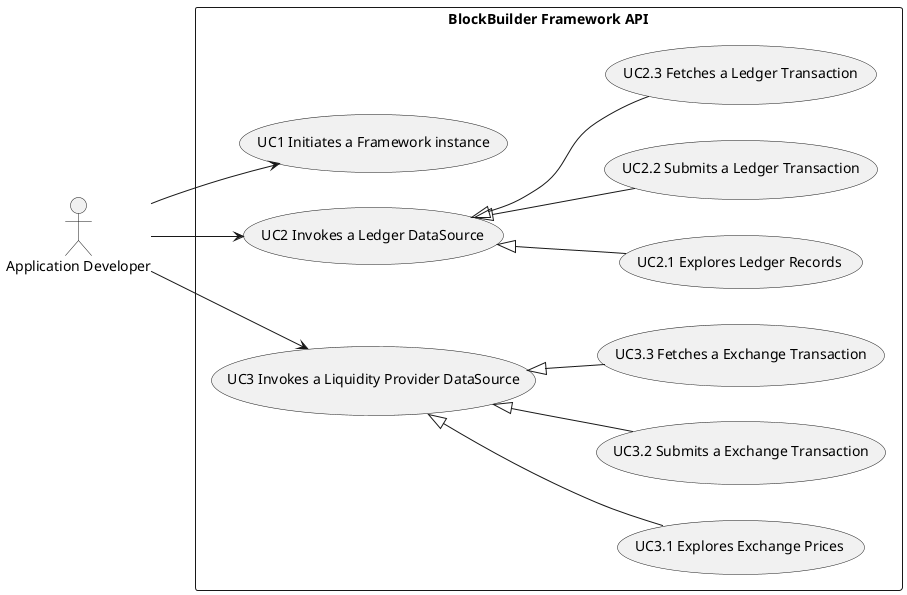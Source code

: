 @startuml
'https://plantuml.com/use-case-diagram

left to right direction

actor "Application Developer" as actorUser

rectangle "BlockBuilder Framework API" {
' UC1
  usecase "UC1 Initiates a Framework instance" as UC1

' UC2
  usecase "UC2 Invokes a Ledger DataSource" as UC2
  usecase "UC2.1 Explores Ledger Records" as UC2.1
  usecase "UC2.2 Submits a Ledger Transaction" as UC2.2
  usecase "UC2.3 Fetches a Ledger Transaction" as UC2.3

'UC3
  usecase "UC3 Invokes a Liquidity Provider DataSource" as UC3
  usecase "UC3.1 Explores Exchange Prices" as UC3.1
  usecase "UC3.2 Submits a Exchange Transaction" as UC3.2
  usecase "UC3.3 Fetches a Exchange Transaction" as UC3.3

' UC2 extensions
  UC2 <|-- UC2.1
  UC2 <|-- UC2.2
  UC2 <|-- UC2.3

' UC3 extensions
  UC3 <|-- UC3.1
  UC3 <|-- UC3.2
  UC3 <|-- UC3.3

}
actorUser --> UC1
actorUser --> UC2
actorUser --> UC3

@enduml
